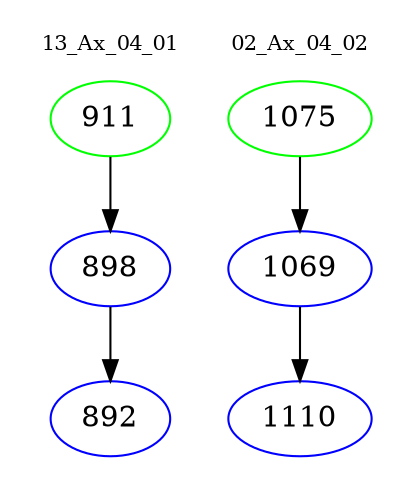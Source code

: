 digraph{
subgraph cluster_0 {
color = white
label = "13_Ax_04_01";
fontsize=10;
T0_911 [label="911", color="green"]
T0_911 -> T0_898 [color="black"]
T0_898 [label="898", color="blue"]
T0_898 -> T0_892 [color="black"]
T0_892 [label="892", color="blue"]
}
subgraph cluster_1 {
color = white
label = "02_Ax_04_02";
fontsize=10;
T1_1075 [label="1075", color="green"]
T1_1075 -> T1_1069 [color="black"]
T1_1069 [label="1069", color="blue"]
T1_1069 -> T1_1110 [color="black"]
T1_1110 [label="1110", color="blue"]
}
}
